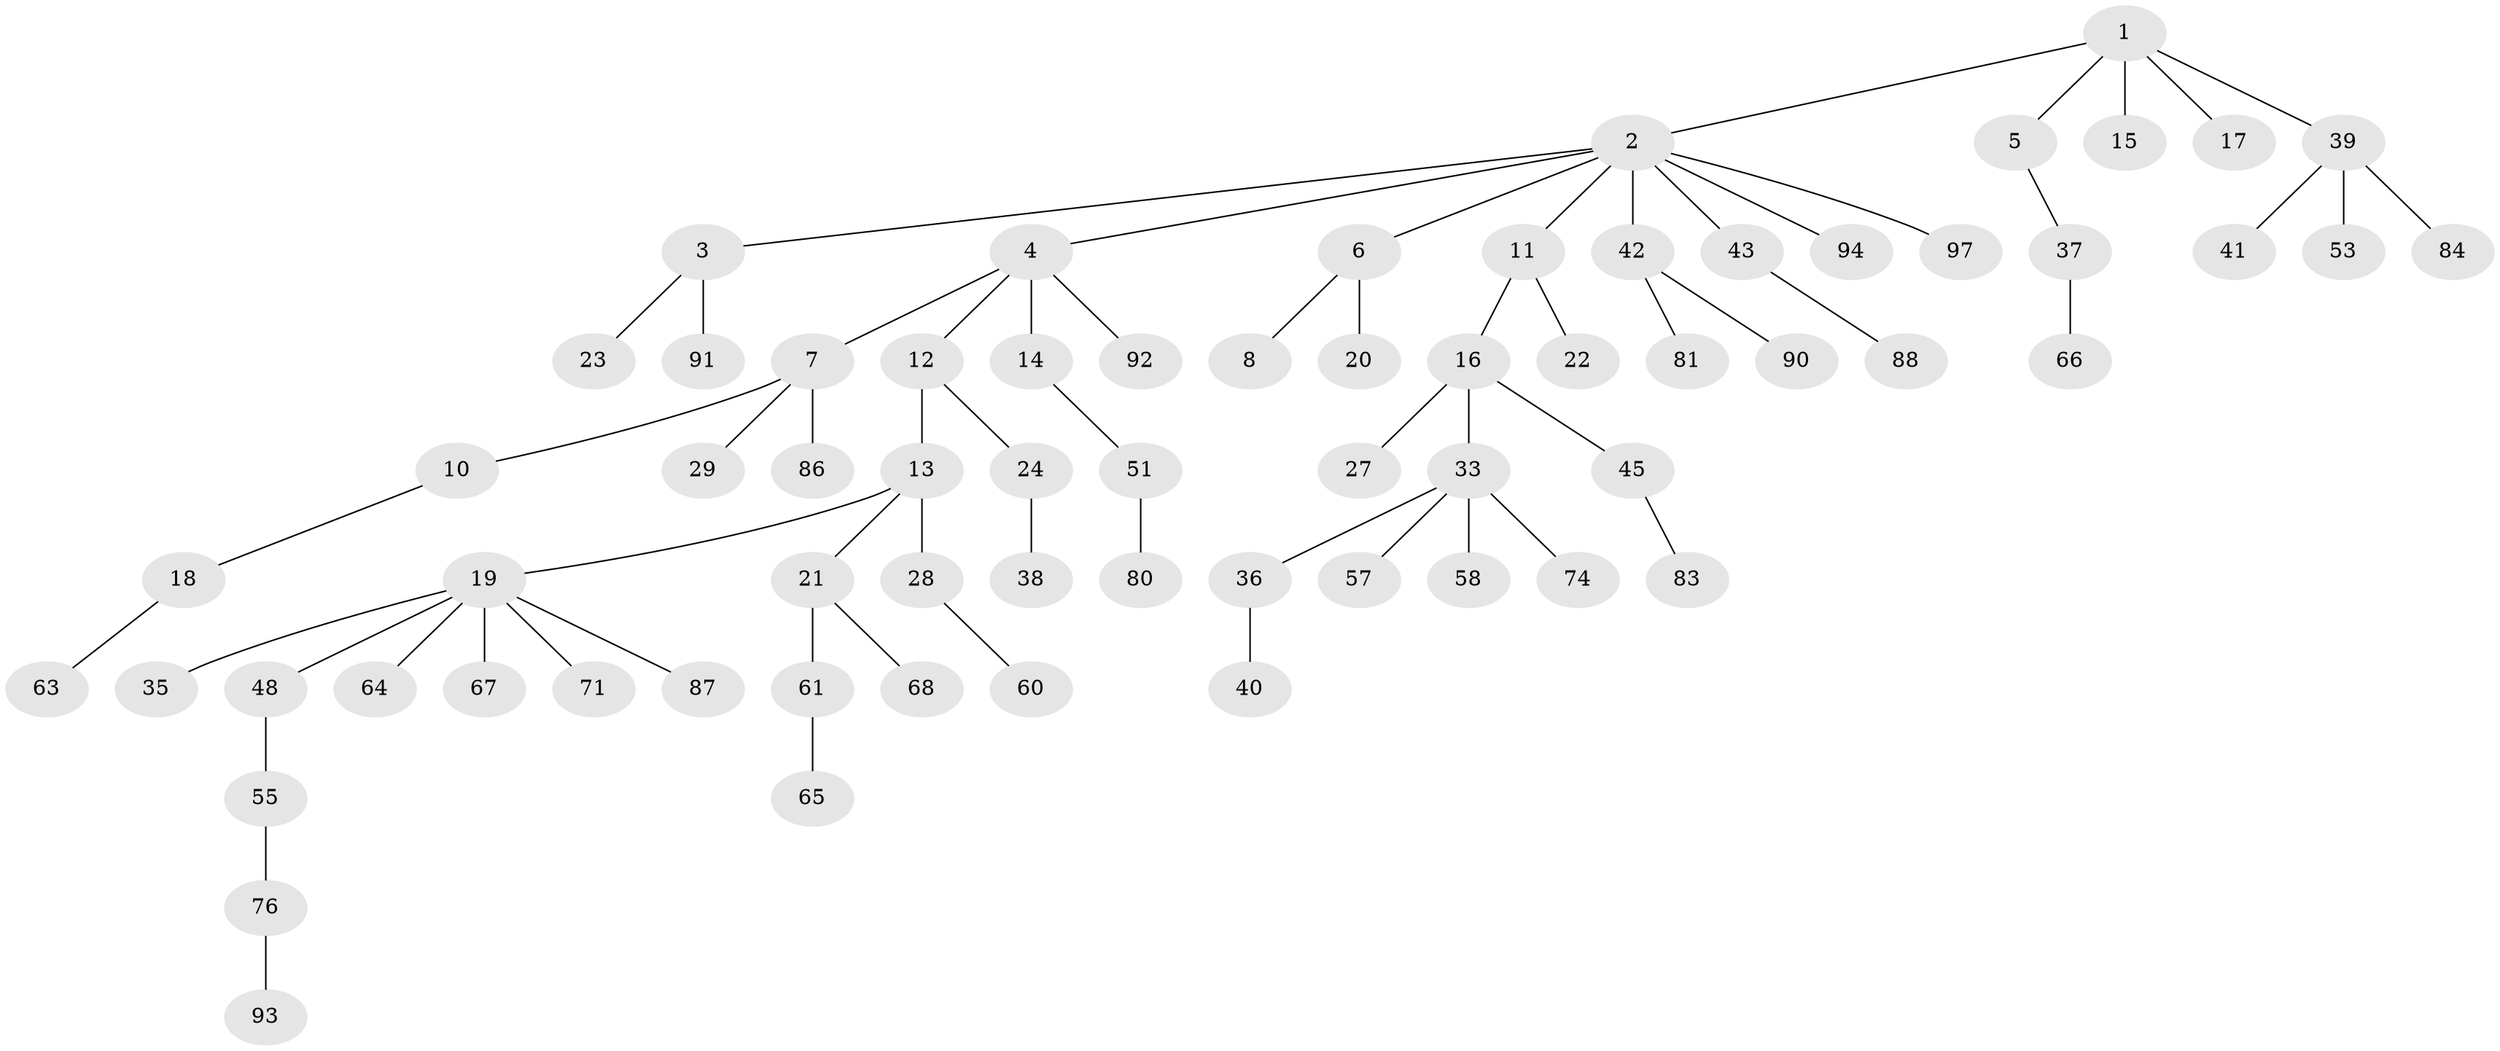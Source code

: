 // Generated by graph-tools (version 1.1) at 2025/52/02/27/25 19:52:11]
// undirected, 67 vertices, 66 edges
graph export_dot {
graph [start="1"]
  node [color=gray90,style=filled];
  1 [super="+25"];
  2 [super="+26"];
  3 [super="+9"];
  4 [super="+78"];
  5;
  6 [super="+52"];
  7 [super="+75"];
  8;
  10 [super="+62"];
  11;
  12;
  13 [super="+31"];
  14 [super="+47"];
  15 [super="+56"];
  16 [super="+32"];
  17 [super="+30"];
  18;
  19 [super="+34"];
  20;
  21 [super="+50"];
  22 [super="+49"];
  23;
  24 [super="+79"];
  27 [super="+70"];
  28;
  29;
  33 [super="+44"];
  35;
  36 [super="+54"];
  37 [super="+59"];
  38;
  39 [super="+89"];
  40 [super="+72"];
  41;
  42 [super="+46"];
  43;
  45 [super="+85"];
  48 [super="+82"];
  51 [super="+73"];
  53;
  55;
  57;
  58;
  60;
  61 [super="+96"];
  63;
  64 [super="+77"];
  65;
  66;
  67 [super="+69"];
  68;
  71;
  74;
  76 [super="+95"];
  80;
  81;
  83;
  84;
  86;
  87;
  88;
  90;
  91;
  92;
  93;
  94;
  97;
  1 -- 2;
  1 -- 5;
  1 -- 15;
  1 -- 17;
  1 -- 39;
  2 -- 3;
  2 -- 4;
  2 -- 6;
  2 -- 11;
  2 -- 43;
  2 -- 97;
  2 -- 42;
  2 -- 94;
  3 -- 91;
  3 -- 23;
  4 -- 7;
  4 -- 12;
  4 -- 14;
  4 -- 92;
  5 -- 37;
  6 -- 8;
  6 -- 20;
  7 -- 10;
  7 -- 29;
  7 -- 86;
  10 -- 18;
  11 -- 16;
  11 -- 22;
  12 -- 13;
  12 -- 24;
  13 -- 19;
  13 -- 21;
  13 -- 28;
  14 -- 51;
  16 -- 27;
  16 -- 33;
  16 -- 45;
  18 -- 63;
  19 -- 71;
  19 -- 87;
  19 -- 48;
  19 -- 64;
  19 -- 67;
  19 -- 35;
  21 -- 61;
  21 -- 68;
  24 -- 38;
  28 -- 60;
  33 -- 36;
  33 -- 58;
  33 -- 74;
  33 -- 57;
  36 -- 40;
  37 -- 66;
  39 -- 41;
  39 -- 53;
  39 -- 84;
  42 -- 81;
  42 -- 90;
  43 -- 88;
  45 -- 83;
  48 -- 55;
  51 -- 80;
  55 -- 76;
  61 -- 65;
  76 -- 93;
}
